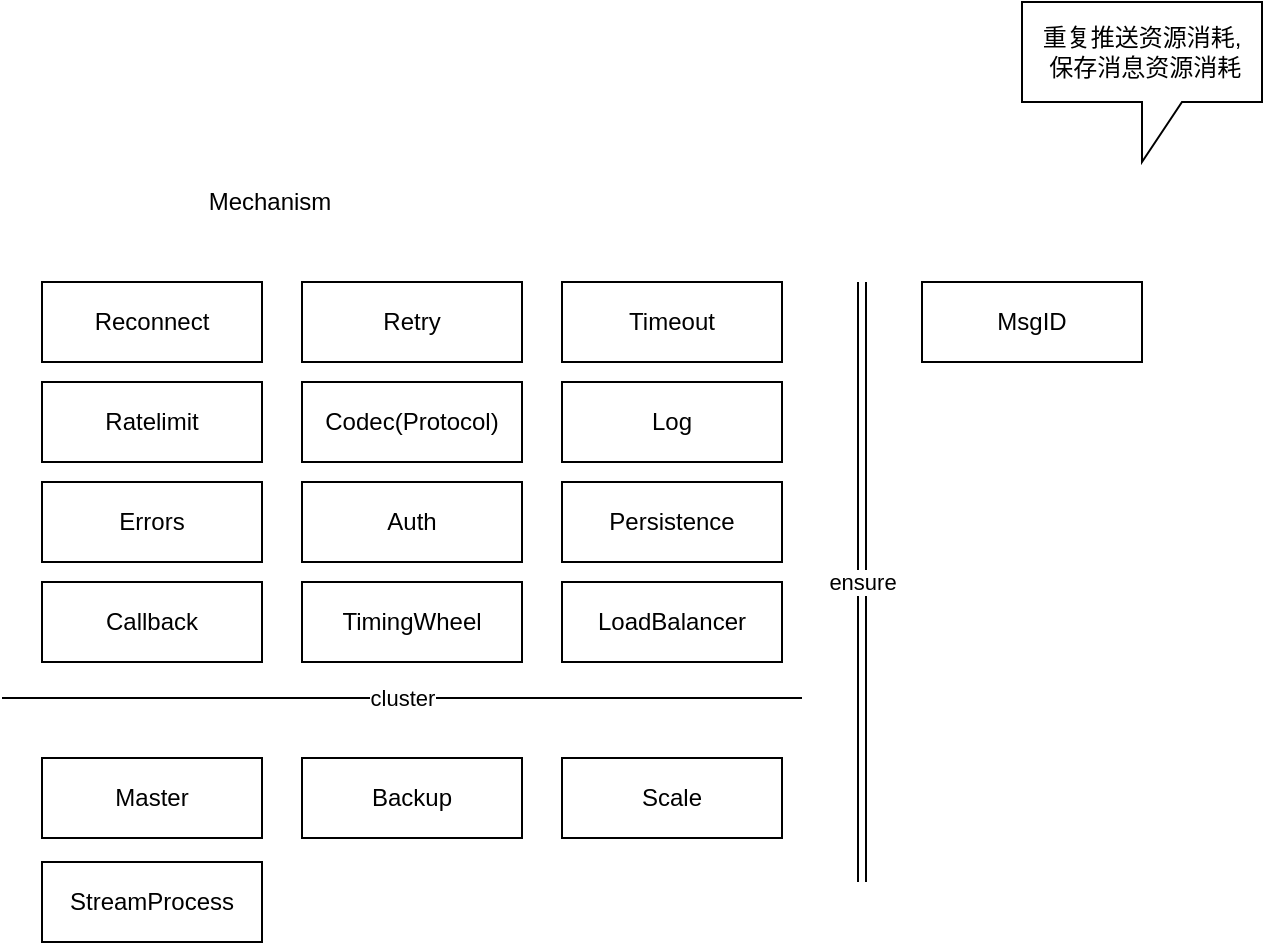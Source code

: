 <mxfile version="12.9.14" type="github">
  <diagram id="auQ-xZPgcsfXKyRMp1jr" name="第 1 页">
    <mxGraphModel dx="744" dy="591" grid="1" gridSize="10" guides="1" tooltips="1" connect="1" arrows="1" fold="1" page="1" pageScale="1" pageWidth="827" pageHeight="1169" math="0" shadow="0">
      <root>
        <mxCell id="0" />
        <mxCell id="1" parent="0" />
        <mxCell id="wsR6Gxox6wflihYimQEe-2" value="Reconnect" style="rounded=0;whiteSpace=wrap;html=1;" parent="1" vertex="1">
          <mxGeometry x="60" y="280" width="110" height="40" as="geometry" />
        </mxCell>
        <mxCell id="wsR6Gxox6wflihYimQEe-3" value="Mechanism" style="text;html=1;strokeColor=none;fillColor=none;align=center;verticalAlign=middle;whiteSpace=wrap;rounded=0;" parent="1" vertex="1">
          <mxGeometry x="154" y="230" width="40" height="20" as="geometry" />
        </mxCell>
        <mxCell id="wsR6Gxox6wflihYimQEe-5" value="Retry" style="rounded=0;whiteSpace=wrap;html=1;" parent="1" vertex="1">
          <mxGeometry x="190" y="280" width="110" height="40" as="geometry" />
        </mxCell>
        <mxCell id="wsR6Gxox6wflihYimQEe-6" value="Ratelimit" style="rounded=0;whiteSpace=wrap;html=1;" parent="1" vertex="1">
          <mxGeometry x="60" y="330" width="110" height="40" as="geometry" />
        </mxCell>
        <mxCell id="wsR6Gxox6wflihYimQEe-8" value="Codec(Protocol)" style="rounded=0;whiteSpace=wrap;html=1;" parent="1" vertex="1">
          <mxGeometry x="190" y="330" width="110" height="40" as="geometry" />
        </mxCell>
        <mxCell id="wsR6Gxox6wflihYimQEe-9" value="Errors" style="rounded=0;whiteSpace=wrap;html=1;" parent="1" vertex="1">
          <mxGeometry x="60" y="380" width="110" height="40" as="geometry" />
        </mxCell>
        <mxCell id="wsR6Gxox6wflihYimQEe-10" value="Auth" style="rounded=0;whiteSpace=wrap;html=1;" parent="1" vertex="1">
          <mxGeometry x="190" y="380" width="110" height="40" as="geometry" />
        </mxCell>
        <mxCell id="wsR6Gxox6wflihYimQEe-12" value="Timeout" style="rounded=0;whiteSpace=wrap;html=1;" parent="1" vertex="1">
          <mxGeometry x="320" y="280" width="110" height="40" as="geometry" />
        </mxCell>
        <mxCell id="wsR6Gxox6wflihYimQEe-13" value="cluster" style="endArrow=none;html=1;" parent="1" edge="1">
          <mxGeometry width="50" height="50" relative="1" as="geometry">
            <mxPoint x="40" y="488" as="sourcePoint" />
            <mxPoint x="440" y="488" as="targetPoint" />
          </mxGeometry>
        </mxCell>
        <mxCell id="wsR6Gxox6wflihYimQEe-14" value="Master" style="rounded=0;whiteSpace=wrap;html=1;" parent="1" vertex="1">
          <mxGeometry x="60" y="518" width="110" height="40" as="geometry" />
        </mxCell>
        <mxCell id="wsR6Gxox6wflihYimQEe-15" value="Backup" style="rounded=0;whiteSpace=wrap;html=1;" parent="1" vertex="1">
          <mxGeometry x="190" y="518" width="110" height="40" as="geometry" />
        </mxCell>
        <mxCell id="wsR6Gxox6wflihYimQEe-16" value="Log" style="rounded=0;whiteSpace=wrap;html=1;" parent="1" vertex="1">
          <mxGeometry x="320" y="330" width="110" height="40" as="geometry" />
        </mxCell>
        <mxCell id="wsR6Gxox6wflihYimQEe-17" value="Persistence" style="rounded=0;whiteSpace=wrap;html=1;" parent="1" vertex="1">
          <mxGeometry x="320" y="380" width="110" height="40" as="geometry" />
        </mxCell>
        <mxCell id="wsR6Gxox6wflihYimQEe-19" value="Callback" style="rounded=0;whiteSpace=wrap;html=1;" parent="1" vertex="1">
          <mxGeometry x="60" y="430" width="110" height="40" as="geometry" />
        </mxCell>
        <mxCell id="wsR6Gxox6wflihYimQEe-20" value="重复推送资源消耗,&lt;br&gt;&amp;nbsp;保存消息资源消耗" style="shape=callout;whiteSpace=wrap;html=1;perimeter=calloutPerimeter;" parent="1" vertex="1">
          <mxGeometry x="550" y="140" width="120" height="80" as="geometry" />
        </mxCell>
        <mxCell id="AmJx0hLOEgVv4BZ8C-zE-1" value="Scale" style="rounded=0;whiteSpace=wrap;html=1;" vertex="1" parent="1">
          <mxGeometry x="320" y="518" width="110" height="40" as="geometry" />
        </mxCell>
        <mxCell id="AmJx0hLOEgVv4BZ8C-zE-2" value="StreamProcess" style="rounded=0;whiteSpace=wrap;html=1;" vertex="1" parent="1">
          <mxGeometry x="60" y="570" width="110" height="40" as="geometry" />
        </mxCell>
        <mxCell id="AmJx0hLOEgVv4BZ8C-zE-4" value="ensure" style="shape=link;html=1;" edge="1" parent="1">
          <mxGeometry width="50" height="50" relative="1" as="geometry">
            <mxPoint x="470" y="580" as="sourcePoint" />
            <mxPoint x="470" y="280" as="targetPoint" />
            <Array as="points">
              <mxPoint x="470" y="440" />
            </Array>
          </mxGeometry>
        </mxCell>
        <mxCell id="AmJx0hLOEgVv4BZ8C-zE-5" value="MsgID" style="rounded=0;whiteSpace=wrap;html=1;" vertex="1" parent="1">
          <mxGeometry x="500" y="280" width="110" height="40" as="geometry" />
        </mxCell>
        <mxCell id="AmJx0hLOEgVv4BZ8C-zE-7" value="TimingWheel" style="rounded=0;whiteSpace=wrap;html=1;" vertex="1" parent="1">
          <mxGeometry x="190" y="430" width="110" height="40" as="geometry" />
        </mxCell>
        <mxCell id="AmJx0hLOEgVv4BZ8C-zE-9" value="LoadBalancer" style="rounded=0;whiteSpace=wrap;html=1;" vertex="1" parent="1">
          <mxGeometry x="320" y="430" width="110" height="40" as="geometry" />
        </mxCell>
      </root>
    </mxGraphModel>
  </diagram>
</mxfile>
